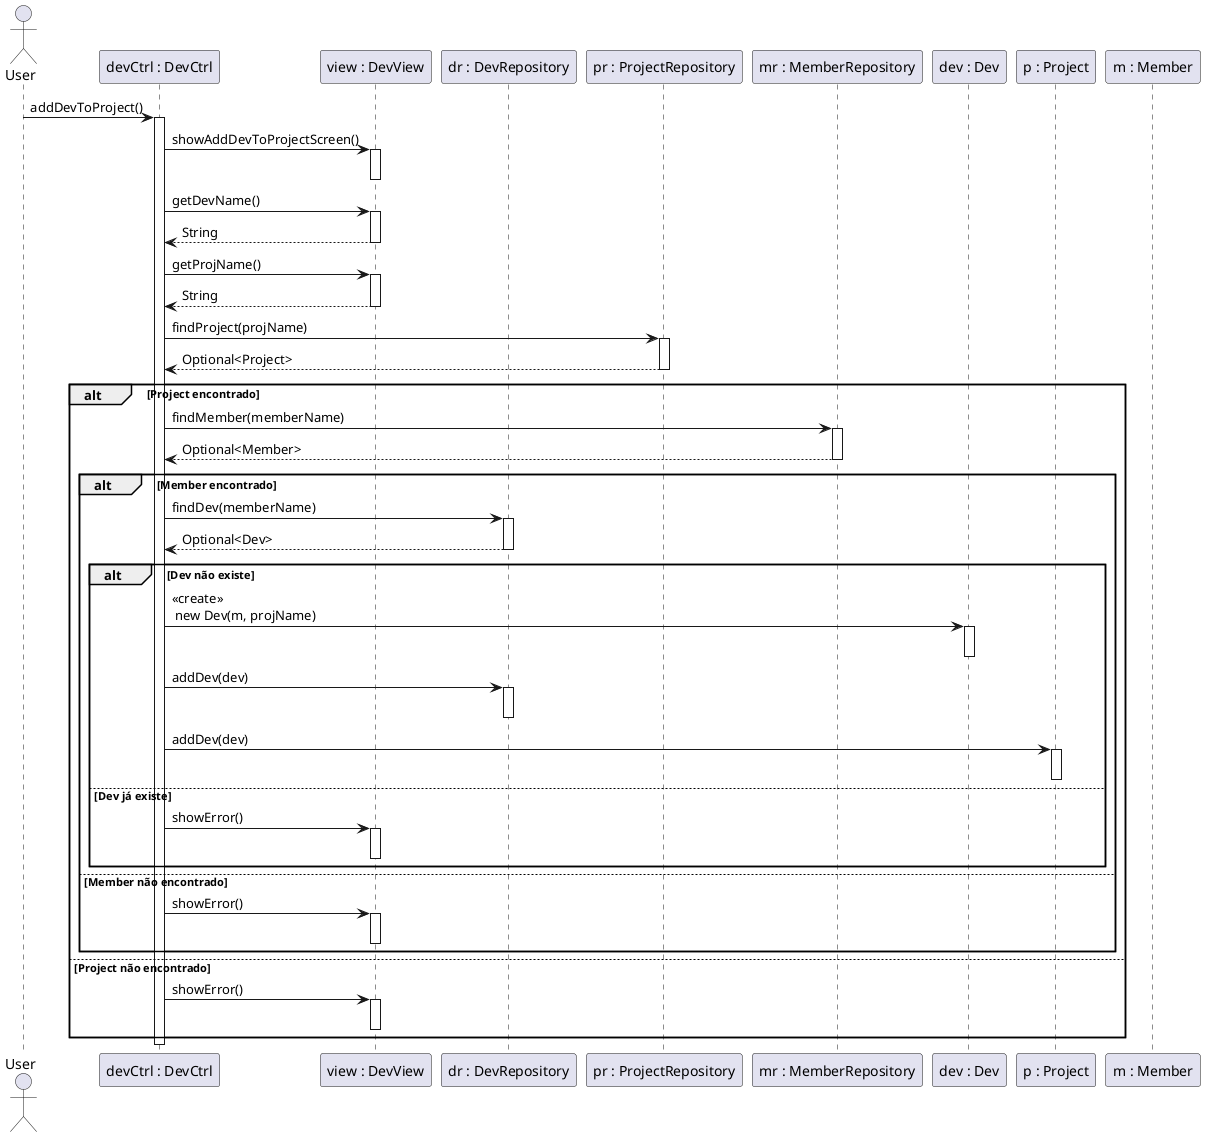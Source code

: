 @startuml
actor User
participant "devCtrl : DevCtrl" as DevCtrl
participant "view : DevView" as DevView
participant "dr : DevRepository" as DevRepository
participant "pr : ProjectRepository" as ProjectRepository
participant "mr : MemberRepository" as MemberRepository
participant "dev : Dev" as Dev
participant "p : Project" as Project
participant "m : Member" as Member

User -> DevCtrl : addDevToProject()
activate DevCtrl
DevCtrl -> DevView : showAddDevToProjectScreen()
activate DevView
deactivate DevView

DevCtrl -> DevView : getDevName()
activate DevView
DevView --> DevCtrl : String
deactivate DevView

' Loop para obter projeto válido
DevCtrl -> DevView : getProjName()
activate DevView
DevView --> DevCtrl : String 
deactivate DevView

DevCtrl -> ProjectRepository : findProject(projName)
activate ProjectRepository
ProjectRepository --> DevCtrl : Optional<Project>
deactivate ProjectRepository

alt Project encontrado
    DevCtrl -> MemberRepository : findMember(memberName)
    activate MemberRepository
    MemberRepository --> DevCtrl : Optional<Member>
    deactivate MemberRepository

    alt Member encontrado
        DevCtrl -> DevRepository : findDev(memberName)
        activate DevRepository
        DevRepository --> DevCtrl : Optional<Dev>
        deactivate DevRepository

        alt Dev não existe
            DevCtrl -> Dev : <<create>> \n new Dev(m, projName)
            activate Dev
            deactivate Dev
            DevCtrl -> DevRepository : addDev(dev)
            activate DevRepository
            deactivate DevRepository
            DevCtrl -> Project : addDev(dev)
            activate Project
            deactivate Project
        else Dev já existe
            DevCtrl -> DevView : showError()
            activate DevView
            deactivate DevView
        end
    else Member não encontrado
        DevCtrl -> DevView : showError()
        activate DevView
        deactivate DevView
    end
else Project não encontrado
    DevCtrl -> DevView : showError()
    activate DevView
    deactivate DevView
end
deactivate DevCtrl
@enduml
